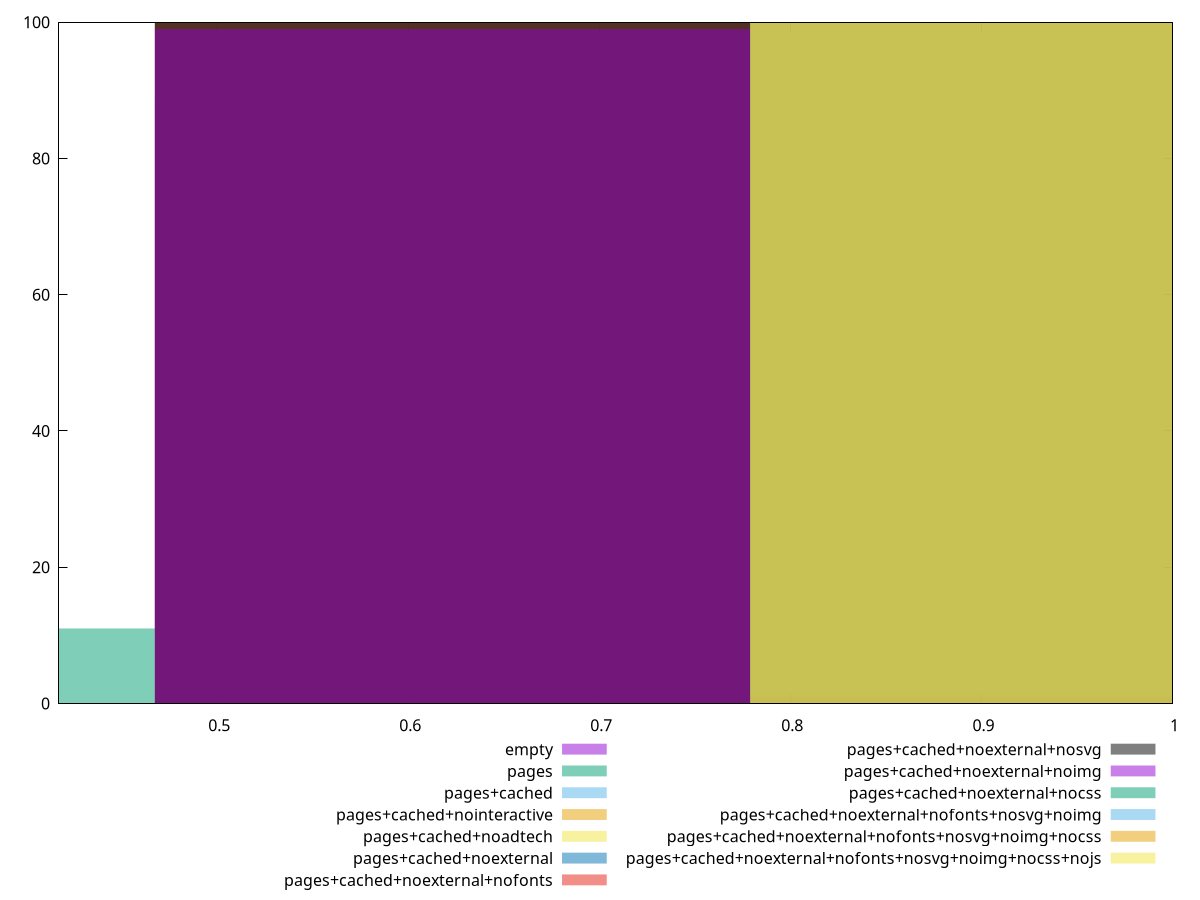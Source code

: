reset

$empty <<EOF
0.9348206539824466 100
EOF

$pages <<EOF
0.31160688466081554 11
0.6232137693216311 89
EOF

$pagesCached <<EOF
0.6232137693216311 100
EOF

$pagesCachedNointeractive <<EOF
0.6232137693216311 100
EOF

$pagesCachedNoadtech <<EOF
0.6232137693216311 100
EOF

$pagesCachedNoexternal <<EOF
0.6232137693216311 100
EOF

$pagesCachedNoexternalNofonts <<EOF
0.6232137693216311 100
EOF

$pagesCachedNoexternalNosvg <<EOF
0.6232137693216311 100
EOF

$pagesCachedNoexternalNoimg <<EOF
0.6232137693216311 99
0.9348206539824466 1
EOF

$pagesCachedNoexternalNocss <<EOF
0.9348206539824466 100
EOF

$pagesCachedNoexternalNofontsNosvgNoimg <<EOF
0.9348206539824466 100
EOF

$pagesCachedNoexternalNofontsNosvgNoimgNocss <<EOF
0.9348206539824466 100
EOF

$pagesCachedNoexternalNofontsNosvgNoimgNocssNojs <<EOF
0.9348206539824466 100
EOF

set key outside below
set boxwidth 0.31160688466081554
set xrange [0.4172165056100327:0.999999084589487]
set yrange [0:100]
set style fill transparent solid 0.5 noborder
set terminal svg size 640, 610 enhanced background rgb 'white'
set output "report_00007_2020-12-11T15:55:29.892Z/meta/score/comparison/histogram/all_raw.svg"

plot $empty title "empty" with boxes, \
     $pages title "pages" with boxes, \
     $pagesCached title "pages+cached" with boxes, \
     $pagesCachedNointeractive title "pages+cached+nointeractive" with boxes, \
     $pagesCachedNoadtech title "pages+cached+noadtech" with boxes, \
     $pagesCachedNoexternal title "pages+cached+noexternal" with boxes, \
     $pagesCachedNoexternalNofonts title "pages+cached+noexternal+nofonts" with boxes, \
     $pagesCachedNoexternalNosvg title "pages+cached+noexternal+nosvg" with boxes, \
     $pagesCachedNoexternalNoimg title "pages+cached+noexternal+noimg" with boxes, \
     $pagesCachedNoexternalNocss title "pages+cached+noexternal+nocss" with boxes, \
     $pagesCachedNoexternalNofontsNosvgNoimg title "pages+cached+noexternal+nofonts+nosvg+noimg" with boxes, \
     $pagesCachedNoexternalNofontsNosvgNoimgNocss title "pages+cached+noexternal+nofonts+nosvg+noimg+nocss" with boxes, \
     $pagesCachedNoexternalNofontsNosvgNoimgNocssNojs title "pages+cached+noexternal+nofonts+nosvg+noimg+nocss+nojs" with boxes

reset
